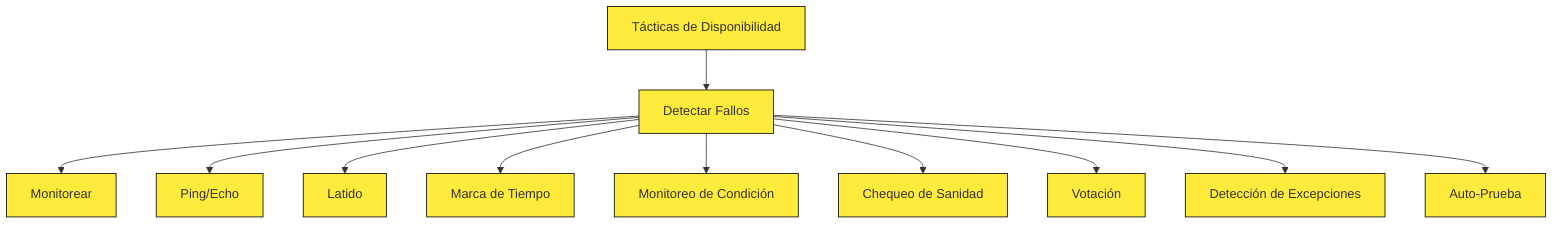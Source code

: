graph 
    A["Tácticas de Disponibilidad"] --> B["Detectar Fallos"]

    
    B --> B1["Monitorear"]
    B --> B2["Ping/Echo"]
    B --> B3["Latido"]
    B --> B4["Marca de Tiempo"]
    B --> B5["Monitoreo de Condición"]
    B --> B6["Chequeo de Sanidad"]
    B --> B7["Votación"]
    B --> B8["Detección de Excepciones"]
    B --> B9["Auto-Prueba"]
    
    %% C --> E["Preparación y Reparación"]
    %% C --> F["Reintroducción"]
    
    %% E --> E1["Repuesto Redundante"]
    %% E --> E2["Reversión"]
    %% E --> E3["Manejo de Excepciones"]
    %% E --> E4["Actualización de Software"]
    %% E --> E5["Reintento"]
    %% E --> E6["Ignorar Comportamiento Defectuoso"]
    %% E --> E7["Degradación Gradual"]
    %% E --> E8["Reconfiguración"]
    
    %% F --> F1["Sombra"]
    %% F --> F2["Resincronización de Estado"]
    %% F --> F3["Reinicio Escalonado"]
    %% F --> F4["Reenvío Continuo"]
    
    %% D --> D1["Eliminación del Servicio"]
    %% D --> D2["Transacciones"]
    %% D --> D3["Modelo Predictivo"]


    %% D --> D4["Prevención de Excepciones"]
    %% D --> D5["Aumento del Conjunto de Competencias"]

    style A fill:#FFEB3B,stroke:#000,stroke-width:1px
    style B fill:#FFEB3B,stroke:#000,stroke-width:1px
    style B1 fill:#FFEB3B,stroke:#000,stroke-width:1px
    style B2 fill:#FFEB3B,stroke:#000,stroke-width:1px
    style B3 fill:#FFEB3B,stroke:#000,stroke-width:1px
    style B4 fill:#FFEB3B,stroke:#000,stroke-width:1px
    style B5 fill:#FFEB3B,stroke:#000,stroke-width:1px
    style B6 fill:#FFEB3B,stroke:#000,stroke-width:1px
    style B7 fill:#FFEB3B,stroke:#000,stroke-width:1px
    style B8 fill:#FFEB3B,stroke:#000,stroke-width:1px
    style B9 fill:#FFEB3B,stroke:#000,stroke-width:1px
    %% style E fill:#FFEB3B,stroke:#000,stroke-width:1px

    %% style F fill:#FFEB3B,stroke:#000,stroke-width:1px
    %% style E1 fill:#FFEB3B,stroke:#000,stroke-width:1px
    %% style E2 fill:#FFEB3B,stroke:#000,stroke-width:1px
    %% style E3 fill:#FFEB3B,stroke:#000,stroke-width:1px
    %% style E4 fill:#FFEB3B,stroke:#000,stroke-width:1px
    %% style E5 fill:#FFEB3B,stroke:#000,stroke-width:1px
    %% style E6 fill:#FFEB3B,stroke:#000,stroke-width:1px
    %% style E7 fill:#FFEB3B,stroke:#000,stroke-width:1px
    %% style E8 fill:#FFEB3B,stroke:#000,stroke-width:1px
    %% style F1 fill:#FFEB3B,stroke:#000,stroke-width:1px
    %% style F2 fill:#FFEB3B,stroke:#000,stroke-width:1px
    %% style F3 fill:#FFEB3B,stroke:#000,stroke-width:1px
    %% style F4 fill:#FFEB3B,stroke:#000,stroke-width:1px
    %% style D1 fill:#FFEB3B,stroke:#000,stroke-width:1px
    %% style D2 fill:#FFEB3B,stroke:#000,stroke-width:1px
    %% style D3 fill:#FFEB3B,stroke:#000,stroke-width:1px
    %% style D4 fill:#FFEB3B,stroke:#000,stroke-width:1px
    %% style D5 fill:#FFEB3B,stroke:#000,stroke-width:1px